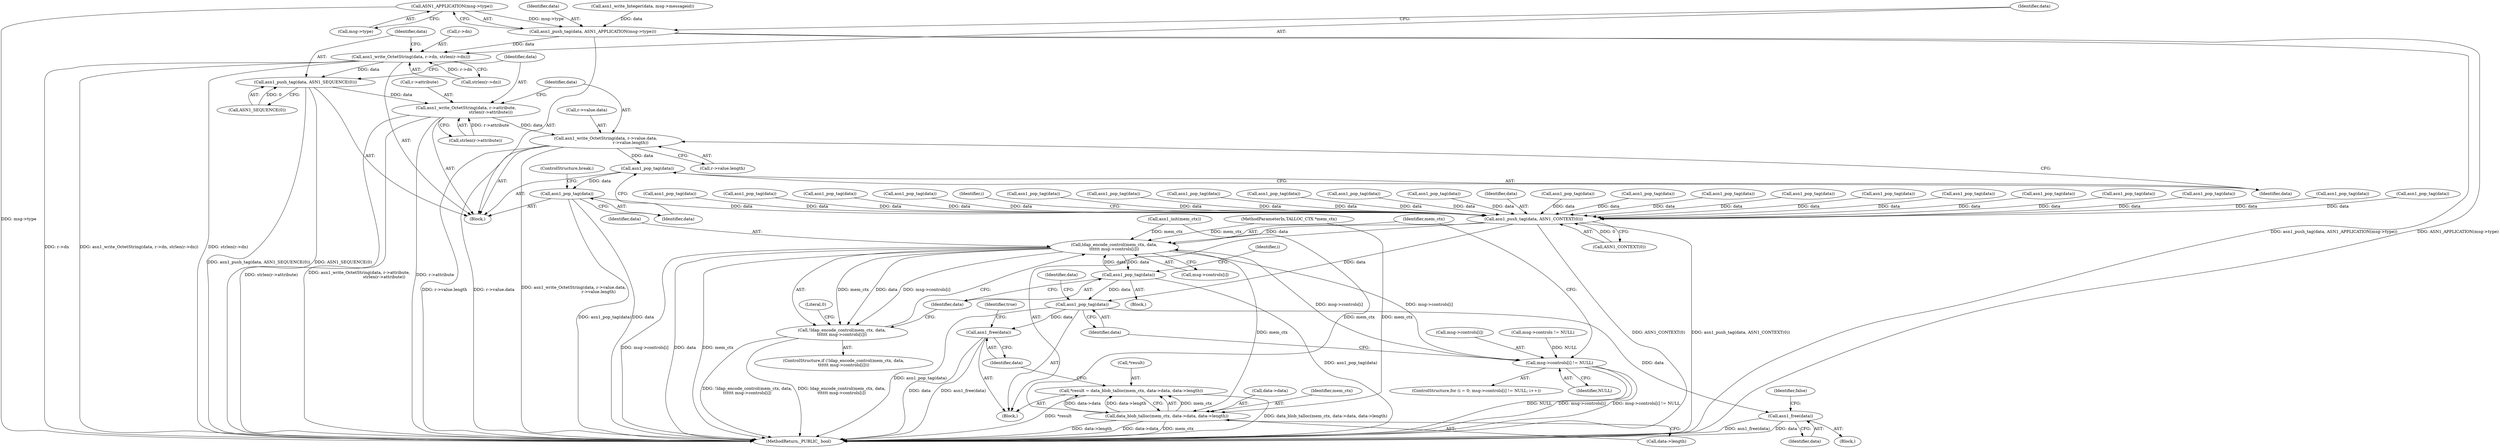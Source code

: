 digraph "0_samba_530d50a1abdcdf4d1775652d4c456c1274d83d8d@pointer" {
"1000959" [label="(Call,ASN1_APPLICATION(msg->type))"];
"1000957" [label="(Call,asn1_push_tag(data, ASN1_APPLICATION(msg->type)))"];
"1000963" [label="(Call,asn1_write_OctetString(data, r->dn, strlen(r->dn)))"];
"1000972" [label="(Call,asn1_push_tag(data, ASN1_SEQUENCE(0)))"];
"1000976" [label="(Call,asn1_write_OctetString(data, r->attribute,\n                                      strlen(r->attribute)))"];
"1000985" [label="(Call,asn1_write_OctetString(data, r->value.data,\n                                      r->value.length))"];
"1000997" [label="(Call,asn1_pop_tag(data))"];
"1000999" [label="(Call,asn1_pop_tag(data))"];
"1001216" [label="(Call,asn1_push_tag(data, ASN1_CONTEXT(0)))"];
"1001236" [label="(Call,ldap_encode_control(mem_ctx, data,\n\t\t\t\t\t\t msg->controls[i]))"];
"1001224" [label="(Call,msg->controls[i] != NULL)"];
"1001235" [label="(Call,!ldap_encode_control(mem_ctx, data,\n\t\t\t\t\t\t msg->controls[i]))"];
"1001259" [label="(Call,asn1_pop_tag(data))"];
"1001261" [label="(Call,asn1_pop_tag(data))"];
"1001268" [label="(Call,asn1_free(data))"];
"1001283" [label="(Call,asn1_free(data))"];
"1001275" [label="(Call,data_blob_talloc(mem_ctx, data->data, data->length))"];
"1001272" [label="(Call,*result = data_blob_talloc(mem_ctx, data->data, data->length))"];
"1001232" [label="(Identifier,i)"];
"1000985" [label="(Call,asn1_write_OctetString(data, r->value.data,\n                                      r->value.length))"];
"1000507" [label="(Call,asn1_pop_tag(data))"];
"1001280" [label="(Call,data->length)"];
"1000981" [label="(Call,strlen(r->attribute))"];
"1000963" [label="(Call,asn1_write_OctetString(data, r->dn, strlen(r->dn)))"];
"1000947" [label="(Block,)"];
"1001234" [label="(ControlStructure,if (!ldap_encode_control(mem_ctx, data,\n\t\t\t\t\t\t msg->controls[i])))"];
"1000997" [label="(Call,asn1_pop_tag(data))"];
"1001283" [label="(Call,asn1_free(data))"];
"1001260" [label="(Identifier,data)"];
"1001267" [label="(Block,)"];
"1001236" [label="(Call,ldap_encode_control(mem_ctx, data,\n\t\t\t\t\t\t msg->controls[i]))"];
"1001247" [label="(Literal,0)"];
"1001222" [label="(Identifier,i)"];
"1001239" [label="(Call,msg->controls[i])"];
"1001233" [label="(Block,)"];
"1000402" [label="(Call,asn1_pop_tag(data))"];
"1000857" [label="(Call,asn1_pop_tag(data))"];
"1000782" [label="(Call,asn1_pop_tag(data))"];
"1000296" [label="(Call,asn1_pop_tag(data))"];
"1000958" [label="(Identifier,data)"];
"1000959" [label="(Call,ASN1_APPLICATION(msg->type))"];
"1000960" [label="(Call,msg->type)"];
"1000999" [label="(Call,asn1_pop_tag(data))"];
"1001237" [label="(Identifier,mem_ctx)"];
"1000987" [label="(Call,r->value.data)"];
"1000920" [label="(Call,asn1_pop_tag(data))"];
"1000111" [label="(Call,asn1_init(mem_ctx))"];
"1001134" [label="(Call,asn1_pop_tag(data))"];
"1000972" [label="(Call,asn1_push_tag(data, ASN1_SEQUENCE(0)))"];
"1001273" [label="(Call,*result)"];
"1001235" [label="(Call,!ldap_encode_control(mem_ctx, data,\n\t\t\t\t\t\t msg->controls[i]))"];
"1000976" [label="(Call,asn1_write_OctetString(data, r->attribute,\n                                      strlen(r->attribute)))"];
"1001215" [label="(Block,)"];
"1001320" [label="(MethodReturn,_PUBLIC_ bool)"];
"1000977" [label="(Identifier,data)"];
"1001217" [label="(Identifier,data)"];
"1000965" [label="(Call,r->dn)"];
"1000978" [label="(Call,r->attribute)"];
"1000106" [label="(MethodParameterIn,TALLOC_CTX *mem_ctx)"];
"1001218" [label="(Call,ASN1_CONTEXT(0))"];
"1001225" [label="(Call,msg->controls[i])"];
"1000674" [label="(Call,asn1_pop_tag(data))"];
"1000307" [label="(Call,asn1_pop_tag(data))"];
"1000973" [label="(Identifier,data)"];
"1001210" [label="(Call,msg->controls != NULL)"];
"1000530" [label="(Call,asn1_pop_tag(data))"];
"1000943" [label="(Call,asn1_pop_tag(data))"];
"1001277" [label="(Call,data->data)"];
"1000986" [label="(Identifier,data)"];
"1001271" [label="(Identifier,false)"];
"1000805" [label="(Call,asn1_pop_tag(data))"];
"1001047" [label="(Call,asn1_pop_tag(data))"];
"1001000" [label="(Identifier,data)"];
"1000195" [label="(Call,asn1_pop_tag(data))"];
"1001022" [label="(Call,asn1_pop_tag(data))"];
"1000957" [label="(Call,asn1_push_tag(data, ASN1_APPLICATION(msg->type)))"];
"1000834" [label="(Call,asn1_pop_tag(data))"];
"1001275" [label="(Call,data_blob_talloc(mem_ctx, data->data, data->length))"];
"1001261" [label="(Call,asn1_pop_tag(data))"];
"1001224" [label="(Call,msg->controls[i] != NULL)"];
"1000992" [label="(Call,r->value.length)"];
"1001284" [label="(Identifier,data)"];
"1000249" [label="(Call,asn1_pop_tag(data))"];
"1001268" [label="(Call,asn1_free(data))"];
"1001286" [label="(Identifier,true)"];
"1000998" [label="(Identifier,data)"];
"1000964" [label="(Identifier,data)"];
"1000974" [label="(Call,ASN1_SEQUENCE(0))"];
"1001076" [label="(Call,asn1_pop_tag(data))"];
"1000651" [label="(Call,asn1_pop_tag(data))"];
"1001001" [label="(ControlStructure,break;)"];
"1001238" [label="(Identifier,data)"];
"1001276" [label="(Identifier,mem_ctx)"];
"1000968" [label="(Call,strlen(r->dn))"];
"1001220" [label="(ControlStructure,for (i = 0; msg->controls[i] != NULL; i++))"];
"1001216" [label="(Call,asn1_push_tag(data, ASN1_CONTEXT(0)))"];
"1001265" [label="(Identifier,data)"];
"1001203" [label="(Call,asn1_pop_tag(data))"];
"1001272" [label="(Call,*result = data_blob_talloc(mem_ctx, data->data, data->length))"];
"1001230" [label="(Identifier,NULL)"];
"1000124" [label="(Call,asn1_write_Integer(data, msg->messageid))"];
"1001269" [label="(Identifier,data)"];
"1001259" [label="(Call,asn1_pop_tag(data))"];
"1001262" [label="(Identifier,data)"];
"1000255" [label="(Call,asn1_pop_tag(data))"];
"1000959" -> "1000957"  [label="AST: "];
"1000959" -> "1000960"  [label="CFG: "];
"1000960" -> "1000959"  [label="AST: "];
"1000957" -> "1000959"  [label="CFG: "];
"1000959" -> "1001320"  [label="DDG: msg->type"];
"1000959" -> "1000957"  [label="DDG: msg->type"];
"1000957" -> "1000947"  [label="AST: "];
"1000958" -> "1000957"  [label="AST: "];
"1000964" -> "1000957"  [label="CFG: "];
"1000957" -> "1001320"  [label="DDG: asn1_push_tag(data, ASN1_APPLICATION(msg->type))"];
"1000957" -> "1001320"  [label="DDG: ASN1_APPLICATION(msg->type)"];
"1000124" -> "1000957"  [label="DDG: data"];
"1000957" -> "1000963"  [label="DDG: data"];
"1000963" -> "1000947"  [label="AST: "];
"1000963" -> "1000968"  [label="CFG: "];
"1000964" -> "1000963"  [label="AST: "];
"1000965" -> "1000963"  [label="AST: "];
"1000968" -> "1000963"  [label="AST: "];
"1000973" -> "1000963"  [label="CFG: "];
"1000963" -> "1001320"  [label="DDG: r->dn"];
"1000963" -> "1001320"  [label="DDG: asn1_write_OctetString(data, r->dn, strlen(r->dn))"];
"1000963" -> "1001320"  [label="DDG: strlen(r->dn)"];
"1000968" -> "1000963"  [label="DDG: r->dn"];
"1000963" -> "1000972"  [label="DDG: data"];
"1000972" -> "1000947"  [label="AST: "];
"1000972" -> "1000974"  [label="CFG: "];
"1000973" -> "1000972"  [label="AST: "];
"1000974" -> "1000972"  [label="AST: "];
"1000977" -> "1000972"  [label="CFG: "];
"1000972" -> "1001320"  [label="DDG: asn1_push_tag(data, ASN1_SEQUENCE(0))"];
"1000972" -> "1001320"  [label="DDG: ASN1_SEQUENCE(0)"];
"1000974" -> "1000972"  [label="DDG: 0"];
"1000972" -> "1000976"  [label="DDG: data"];
"1000976" -> "1000947"  [label="AST: "];
"1000976" -> "1000981"  [label="CFG: "];
"1000977" -> "1000976"  [label="AST: "];
"1000978" -> "1000976"  [label="AST: "];
"1000981" -> "1000976"  [label="AST: "];
"1000986" -> "1000976"  [label="CFG: "];
"1000976" -> "1001320"  [label="DDG: strlen(r->attribute)"];
"1000976" -> "1001320"  [label="DDG: asn1_write_OctetString(data, r->attribute,\n                                      strlen(r->attribute))"];
"1000976" -> "1001320"  [label="DDG: r->attribute"];
"1000981" -> "1000976"  [label="DDG: r->attribute"];
"1000976" -> "1000985"  [label="DDG: data"];
"1000985" -> "1000947"  [label="AST: "];
"1000985" -> "1000992"  [label="CFG: "];
"1000986" -> "1000985"  [label="AST: "];
"1000987" -> "1000985"  [label="AST: "];
"1000992" -> "1000985"  [label="AST: "];
"1000998" -> "1000985"  [label="CFG: "];
"1000985" -> "1001320"  [label="DDG: r->value.length"];
"1000985" -> "1001320"  [label="DDG: r->value.data"];
"1000985" -> "1001320"  [label="DDG: asn1_write_OctetString(data, r->value.data,\n                                      r->value.length)"];
"1000985" -> "1000997"  [label="DDG: data"];
"1000997" -> "1000947"  [label="AST: "];
"1000997" -> "1000998"  [label="CFG: "];
"1000998" -> "1000997"  [label="AST: "];
"1001000" -> "1000997"  [label="CFG: "];
"1000997" -> "1000999"  [label="DDG: data"];
"1000999" -> "1000947"  [label="AST: "];
"1000999" -> "1001000"  [label="CFG: "];
"1001000" -> "1000999"  [label="AST: "];
"1001001" -> "1000999"  [label="CFG: "];
"1000999" -> "1001320"  [label="DDG: asn1_pop_tag(data)"];
"1000999" -> "1001320"  [label="DDG: data"];
"1000999" -> "1001216"  [label="DDG: data"];
"1001216" -> "1001215"  [label="AST: "];
"1001216" -> "1001218"  [label="CFG: "];
"1001217" -> "1001216"  [label="AST: "];
"1001218" -> "1001216"  [label="AST: "];
"1001222" -> "1001216"  [label="CFG: "];
"1001216" -> "1001320"  [label="DDG: ASN1_CONTEXT(0)"];
"1001216" -> "1001320"  [label="DDG: asn1_push_tag(data, ASN1_CONTEXT(0))"];
"1000857" -> "1001216"  [label="DDG: data"];
"1001134" -> "1001216"  [label="DDG: data"];
"1000805" -> "1001216"  [label="DDG: data"];
"1001047" -> "1001216"  [label="DDG: data"];
"1000530" -> "1001216"  [label="DDG: data"];
"1000651" -> "1001216"  [label="DDG: data"];
"1000674" -> "1001216"  [label="DDG: data"];
"1001203" -> "1001216"  [label="DDG: data"];
"1000296" -> "1001216"  [label="DDG: data"];
"1000255" -> "1001216"  [label="DDG: data"];
"1000782" -> "1001216"  [label="DDG: data"];
"1000920" -> "1001216"  [label="DDG: data"];
"1000834" -> "1001216"  [label="DDG: data"];
"1000402" -> "1001216"  [label="DDG: data"];
"1001076" -> "1001216"  [label="DDG: data"];
"1000943" -> "1001216"  [label="DDG: data"];
"1001022" -> "1001216"  [label="DDG: data"];
"1000249" -> "1001216"  [label="DDG: data"];
"1000307" -> "1001216"  [label="DDG: data"];
"1000195" -> "1001216"  [label="DDG: data"];
"1000507" -> "1001216"  [label="DDG: data"];
"1001218" -> "1001216"  [label="DDG: 0"];
"1001216" -> "1001236"  [label="DDG: data"];
"1001216" -> "1001261"  [label="DDG: data"];
"1001236" -> "1001235"  [label="AST: "];
"1001236" -> "1001239"  [label="CFG: "];
"1001237" -> "1001236"  [label="AST: "];
"1001238" -> "1001236"  [label="AST: "];
"1001239" -> "1001236"  [label="AST: "];
"1001235" -> "1001236"  [label="CFG: "];
"1001236" -> "1001320"  [label="DDG: msg->controls[i]"];
"1001236" -> "1001320"  [label="DDG: data"];
"1001236" -> "1001320"  [label="DDG: mem_ctx"];
"1001236" -> "1001224"  [label="DDG: msg->controls[i]"];
"1001236" -> "1001235"  [label="DDG: mem_ctx"];
"1001236" -> "1001235"  [label="DDG: data"];
"1001236" -> "1001235"  [label="DDG: msg->controls[i]"];
"1000111" -> "1001236"  [label="DDG: mem_ctx"];
"1000106" -> "1001236"  [label="DDG: mem_ctx"];
"1001259" -> "1001236"  [label="DDG: data"];
"1001224" -> "1001236"  [label="DDG: msg->controls[i]"];
"1001236" -> "1001259"  [label="DDG: data"];
"1001236" -> "1001275"  [label="DDG: mem_ctx"];
"1001224" -> "1001220"  [label="AST: "];
"1001224" -> "1001230"  [label="CFG: "];
"1001225" -> "1001224"  [label="AST: "];
"1001230" -> "1001224"  [label="AST: "];
"1001237" -> "1001224"  [label="CFG: "];
"1001262" -> "1001224"  [label="CFG: "];
"1001224" -> "1001320"  [label="DDG: NULL"];
"1001224" -> "1001320"  [label="DDG: msg->controls[i]"];
"1001224" -> "1001320"  [label="DDG: msg->controls[i] != NULL"];
"1001210" -> "1001224"  [label="DDG: NULL"];
"1001235" -> "1001234"  [label="AST: "];
"1001247" -> "1001235"  [label="CFG: "];
"1001260" -> "1001235"  [label="CFG: "];
"1001235" -> "1001320"  [label="DDG: !ldap_encode_control(mem_ctx, data,\n\t\t\t\t\t\t msg->controls[i])"];
"1001235" -> "1001320"  [label="DDG: ldap_encode_control(mem_ctx, data,\n\t\t\t\t\t\t msg->controls[i])"];
"1001259" -> "1001233"  [label="AST: "];
"1001259" -> "1001260"  [label="CFG: "];
"1001260" -> "1001259"  [label="AST: "];
"1001232" -> "1001259"  [label="CFG: "];
"1001259" -> "1001320"  [label="DDG: asn1_pop_tag(data)"];
"1001259" -> "1001261"  [label="DDG: data"];
"1001261" -> "1001215"  [label="AST: "];
"1001261" -> "1001262"  [label="CFG: "];
"1001262" -> "1001261"  [label="AST: "];
"1001265" -> "1001261"  [label="CFG: "];
"1001261" -> "1001320"  [label="DDG: asn1_pop_tag(data)"];
"1001261" -> "1001268"  [label="DDG: data"];
"1001261" -> "1001283"  [label="DDG: data"];
"1001268" -> "1001267"  [label="AST: "];
"1001268" -> "1001269"  [label="CFG: "];
"1001269" -> "1001268"  [label="AST: "];
"1001271" -> "1001268"  [label="CFG: "];
"1001268" -> "1001320"  [label="DDG: asn1_free(data)"];
"1001268" -> "1001320"  [label="DDG: data"];
"1001283" -> "1001215"  [label="AST: "];
"1001283" -> "1001284"  [label="CFG: "];
"1001284" -> "1001283"  [label="AST: "];
"1001286" -> "1001283"  [label="CFG: "];
"1001283" -> "1001320"  [label="DDG: asn1_free(data)"];
"1001283" -> "1001320"  [label="DDG: data"];
"1001275" -> "1001272"  [label="AST: "];
"1001275" -> "1001280"  [label="CFG: "];
"1001276" -> "1001275"  [label="AST: "];
"1001277" -> "1001275"  [label="AST: "];
"1001280" -> "1001275"  [label="AST: "];
"1001272" -> "1001275"  [label="CFG: "];
"1001275" -> "1001320"  [label="DDG: data->length"];
"1001275" -> "1001320"  [label="DDG: data->data"];
"1001275" -> "1001320"  [label="DDG: mem_ctx"];
"1001275" -> "1001272"  [label="DDG: mem_ctx"];
"1001275" -> "1001272"  [label="DDG: data->data"];
"1001275" -> "1001272"  [label="DDG: data->length"];
"1000111" -> "1001275"  [label="DDG: mem_ctx"];
"1000106" -> "1001275"  [label="DDG: mem_ctx"];
"1001272" -> "1001215"  [label="AST: "];
"1001273" -> "1001272"  [label="AST: "];
"1001284" -> "1001272"  [label="CFG: "];
"1001272" -> "1001320"  [label="DDG: data_blob_talloc(mem_ctx, data->data, data->length)"];
"1001272" -> "1001320"  [label="DDG: *result"];
}
